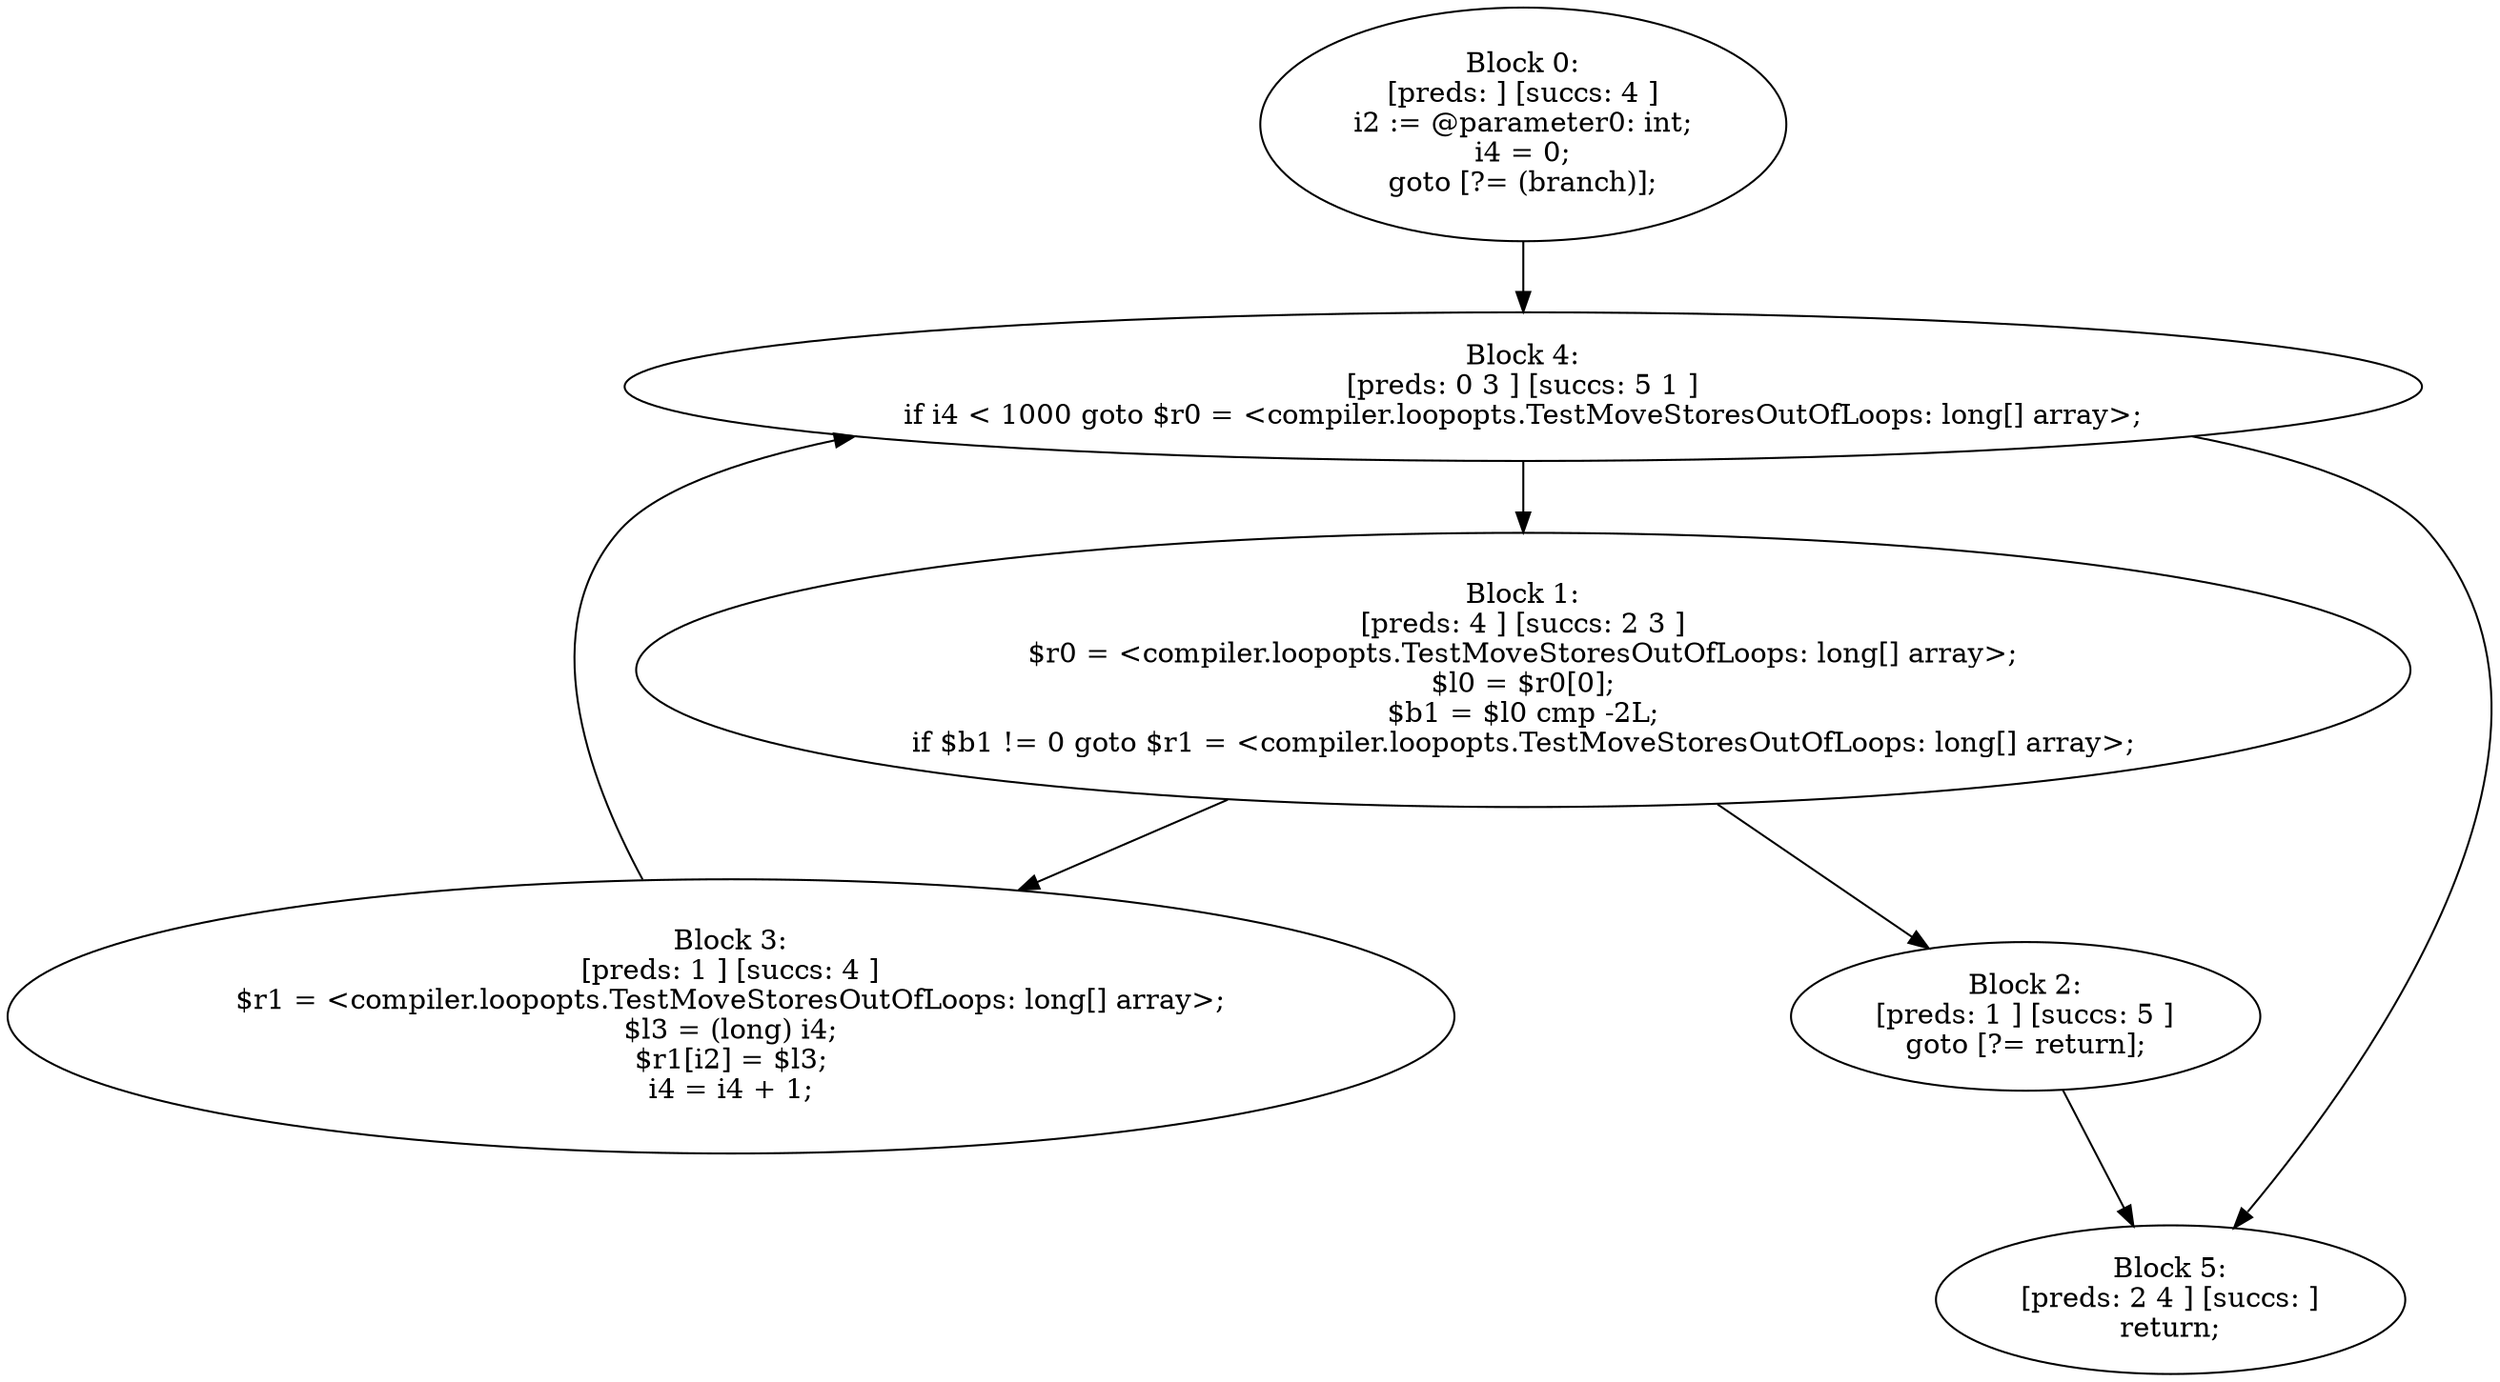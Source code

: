 digraph "unitGraph" {
    "Block 0:
[preds: ] [succs: 4 ]
i2 := @parameter0: int;
i4 = 0;
goto [?= (branch)];
"
    "Block 1:
[preds: 4 ] [succs: 2 3 ]
$r0 = <compiler.loopopts.TestMoveStoresOutOfLoops: long[] array>;
$l0 = $r0[0];
$b1 = $l0 cmp -2L;
if $b1 != 0 goto $r1 = <compiler.loopopts.TestMoveStoresOutOfLoops: long[] array>;
"
    "Block 2:
[preds: 1 ] [succs: 5 ]
goto [?= return];
"
    "Block 3:
[preds: 1 ] [succs: 4 ]
$r1 = <compiler.loopopts.TestMoveStoresOutOfLoops: long[] array>;
$l3 = (long) i4;
$r1[i2] = $l3;
i4 = i4 + 1;
"
    "Block 4:
[preds: 0 3 ] [succs: 5 1 ]
if i4 < 1000 goto $r0 = <compiler.loopopts.TestMoveStoresOutOfLoops: long[] array>;
"
    "Block 5:
[preds: 2 4 ] [succs: ]
return;
"
    "Block 0:
[preds: ] [succs: 4 ]
i2 := @parameter0: int;
i4 = 0;
goto [?= (branch)];
"->"Block 4:
[preds: 0 3 ] [succs: 5 1 ]
if i4 < 1000 goto $r0 = <compiler.loopopts.TestMoveStoresOutOfLoops: long[] array>;
";
    "Block 1:
[preds: 4 ] [succs: 2 3 ]
$r0 = <compiler.loopopts.TestMoveStoresOutOfLoops: long[] array>;
$l0 = $r0[0];
$b1 = $l0 cmp -2L;
if $b1 != 0 goto $r1 = <compiler.loopopts.TestMoveStoresOutOfLoops: long[] array>;
"->"Block 2:
[preds: 1 ] [succs: 5 ]
goto [?= return];
";
    "Block 1:
[preds: 4 ] [succs: 2 3 ]
$r0 = <compiler.loopopts.TestMoveStoresOutOfLoops: long[] array>;
$l0 = $r0[0];
$b1 = $l0 cmp -2L;
if $b1 != 0 goto $r1 = <compiler.loopopts.TestMoveStoresOutOfLoops: long[] array>;
"->"Block 3:
[preds: 1 ] [succs: 4 ]
$r1 = <compiler.loopopts.TestMoveStoresOutOfLoops: long[] array>;
$l3 = (long) i4;
$r1[i2] = $l3;
i4 = i4 + 1;
";
    "Block 2:
[preds: 1 ] [succs: 5 ]
goto [?= return];
"->"Block 5:
[preds: 2 4 ] [succs: ]
return;
";
    "Block 3:
[preds: 1 ] [succs: 4 ]
$r1 = <compiler.loopopts.TestMoveStoresOutOfLoops: long[] array>;
$l3 = (long) i4;
$r1[i2] = $l3;
i4 = i4 + 1;
"->"Block 4:
[preds: 0 3 ] [succs: 5 1 ]
if i4 < 1000 goto $r0 = <compiler.loopopts.TestMoveStoresOutOfLoops: long[] array>;
";
    "Block 4:
[preds: 0 3 ] [succs: 5 1 ]
if i4 < 1000 goto $r0 = <compiler.loopopts.TestMoveStoresOutOfLoops: long[] array>;
"->"Block 5:
[preds: 2 4 ] [succs: ]
return;
";
    "Block 4:
[preds: 0 3 ] [succs: 5 1 ]
if i4 < 1000 goto $r0 = <compiler.loopopts.TestMoveStoresOutOfLoops: long[] array>;
"->"Block 1:
[preds: 4 ] [succs: 2 3 ]
$r0 = <compiler.loopopts.TestMoveStoresOutOfLoops: long[] array>;
$l0 = $r0[0];
$b1 = $l0 cmp -2L;
if $b1 != 0 goto $r1 = <compiler.loopopts.TestMoveStoresOutOfLoops: long[] array>;
";
}
